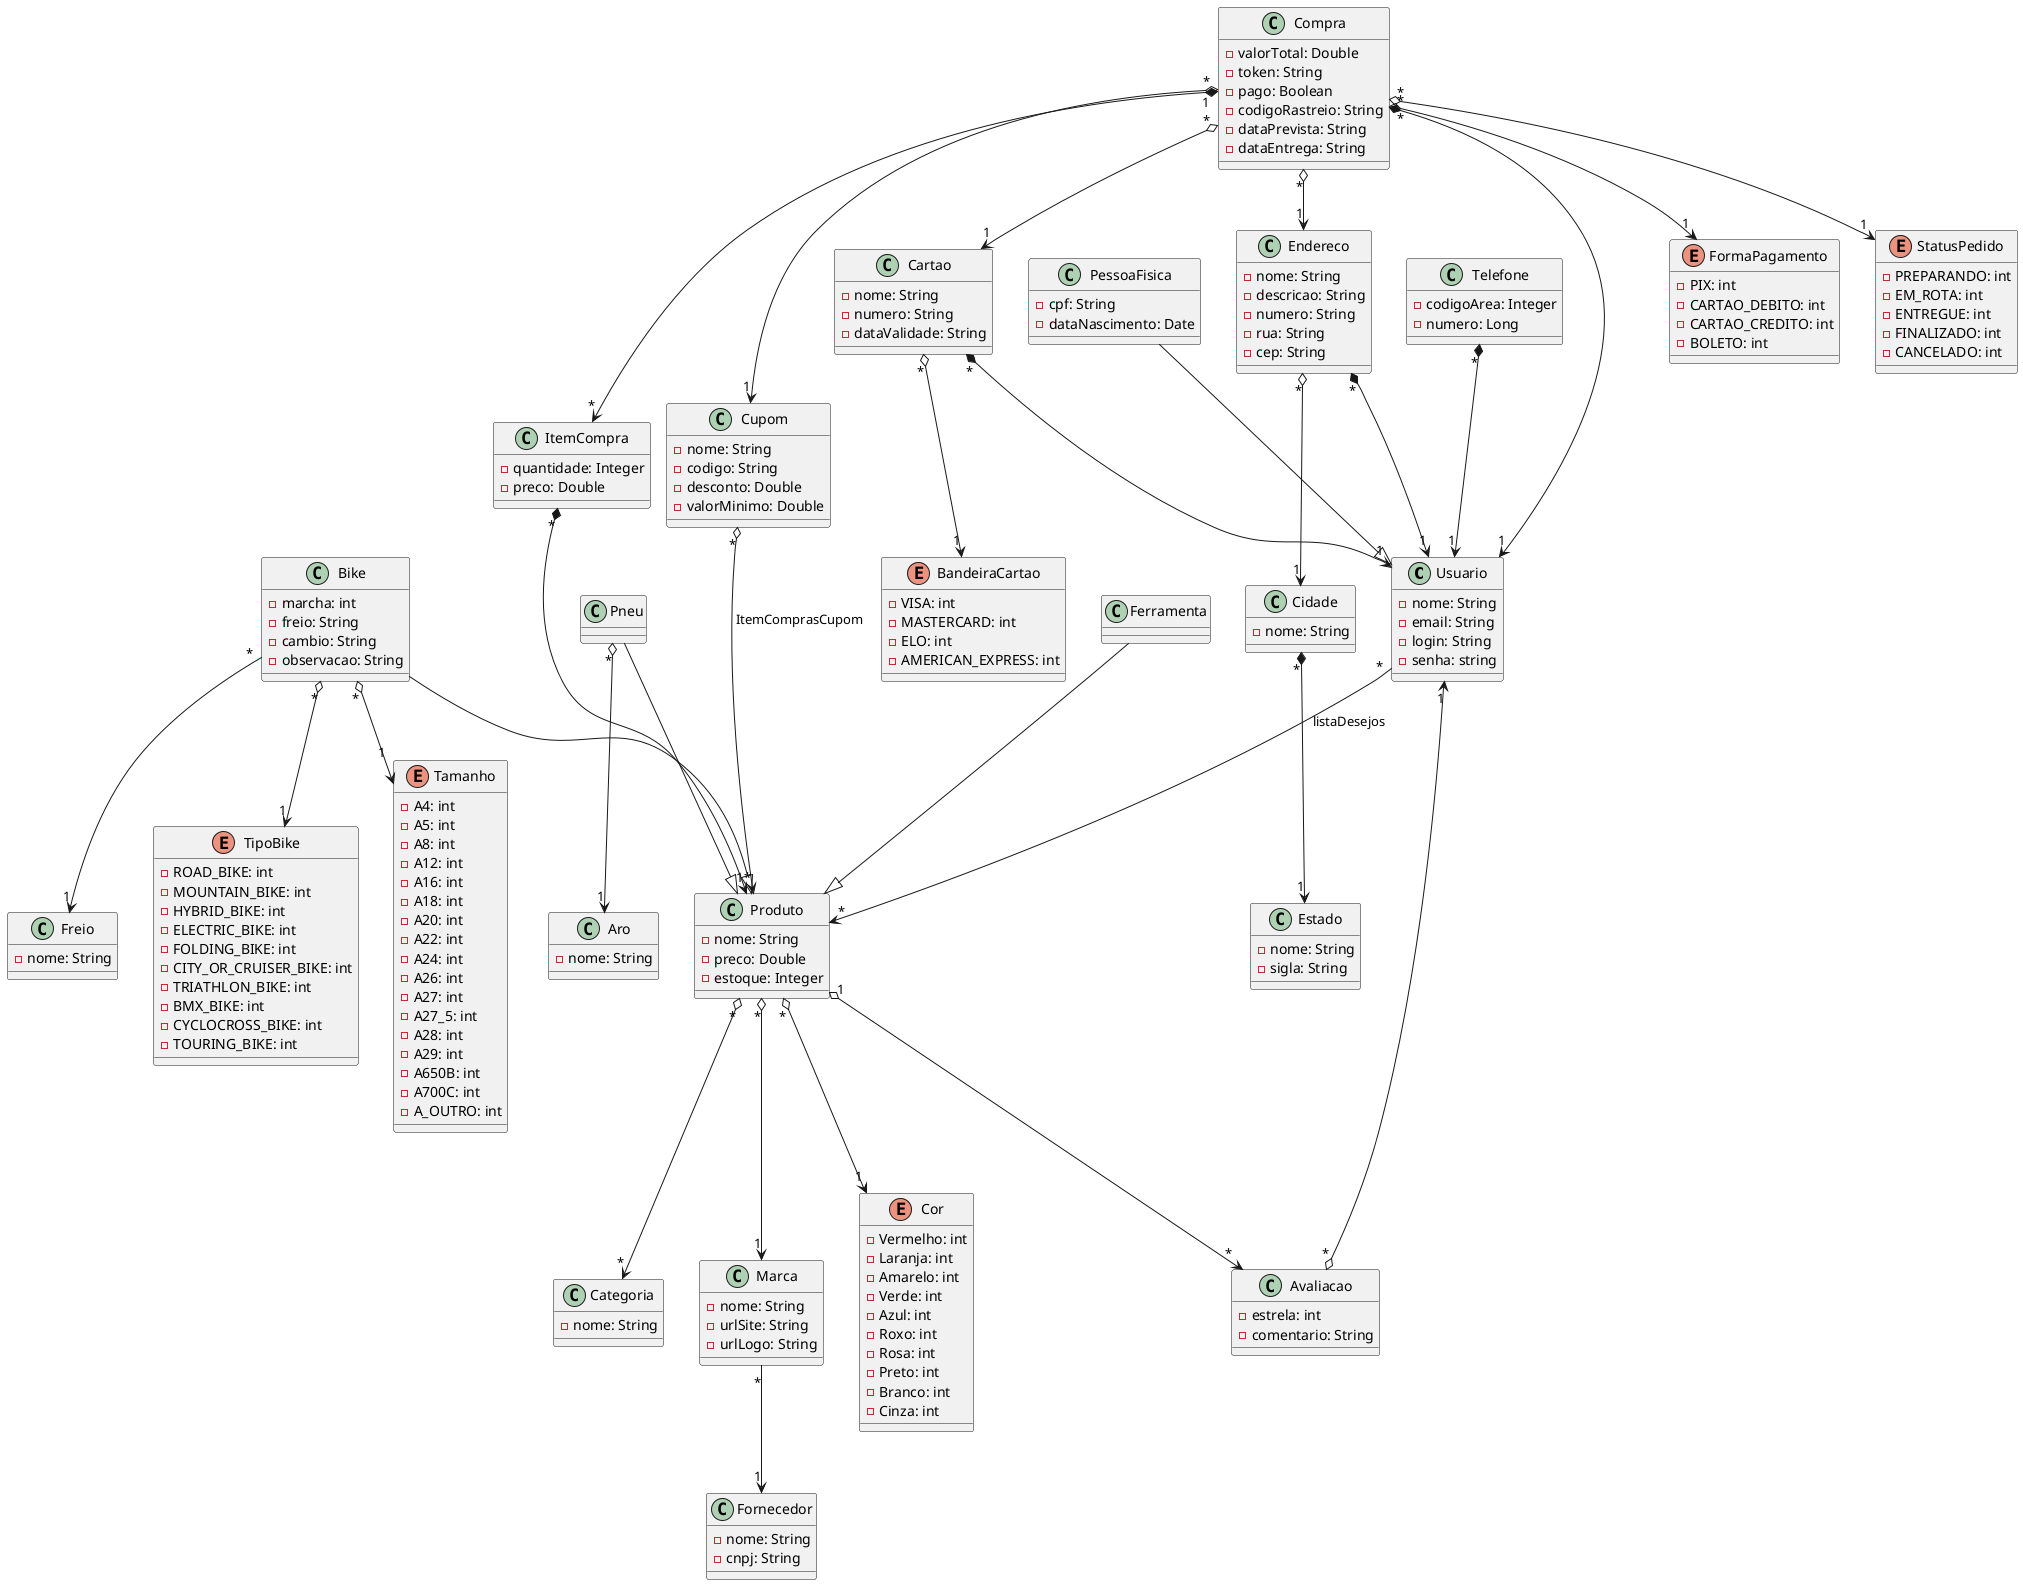 @startuml

class Usuario {
    -nome: String
    -email: String
    -login: String
    -senha: string
}

class Cartao{
    -nome: String
    -numero: String
    -dataValidade: String
}

enum BandeiraCartao{
    -VISA: int
    -MASTERCARD: int
    -ELO: int
    -AMERICAN_EXPRESS: int

}

class Endereco{
    -nome: String
    -descricao: String
    -numero: String
    -rua: String
    -cep: String
}

class Cidade{
    -nome: String

}

class Estado{
    -nome: String
    -sigla: String
}

class PessoaFisica {
    -cpf: String
    -dataNascimento: Date
}

class Telefone{
    -codigoArea: Integer
    -numero: Long
}

class Produto {
    -nome: String
    -preco: Double
    -estoque: Integer

}

class Bike {
    -marcha: int
    -freio: String
    -cambio: String
    -observacao: String
}

class Marca {
    -nome: String
    -urlSite: String
    -urlLogo: String
}

class Fornecedor {
    -nome: String
    -cnpj: String
}

class Freio {
    -nome: String
}

class Pneu {

}

class Aro {
    -nome: String
}

enum TipoBike{
    - ROAD_BIKE: int
    - MOUNTAIN_BIKE: int
    - HYBRID_BIKE: int
    - ELECTRIC_BIKE: int
    - FOLDING_BIKE: int
    - CITY_OR_CRUISER_BIKE: int
    - TRIATHLON_BIKE: int
    - BMX_BIKE: int
    - CYCLOCROSS_BIKE: int
    - TOURING_BIKE: int
}

enum Tamanho{
    -A4: int
    -A5: int
    -A8: int
    -A12: int
    -A16: int
    -A18: int
    -A20: int
    -A22: int
    -A24: int
    -A26: int
    -A27: int
    -A27_5: int
    -A28: int
    -A29: int
    -A650B: int
    -A700C: int
    -A_OUTRO: int

}

class Compra{
    -valorTotal: Double
    -token: String
    -pago: Boolean
    -codigoRastreio: String
    -dataPrevista: String
    -dataEntrega: String
}


enum FormaPagamento{
    -PIX: int
    -CARTAO_DEBITO: int
    -CARTAO_CREDITO: int
    -BOLETO: int
}

enum StatusPedido{
    -PREPARANDO: int
    -EM_ROTA: int
    -ENTREGUE: int
    -FINALIZADO: int
    -CANCELADO: int
}

class Avaliacao{
    -estrela: int
    -comentario: String
}


class Cupom{
    -nome: String
    -codigo: String
    -desconto: Double
    -valorMinimo: Double
}

enum Cor{
    -Vermelho: int
    -Laranja: int
    -Amarelo: int
    -Verde: int
    -Azul: int
    -Roxo: int
    -Rosa: int
    -Preto: int
    -Branco: int
    -Cinza: int
}

class Categoria{
    -nome: String
}

class ItemCompra{
    -quantidade: Integer
    -preco: Double

}

class Ferramenta{

}


Cidade "*" *--> "1" Estado
Endereco "*" o--> "1" Cidade

Compra "*" o--> "1" Cupom
Compra "1" *--> "*" ItemCompra
Compra "*" *--> "1" Usuario

Cupom "*" o--> "*" Produto: ItemComprasCupom

Compra "*" o--> "1" Endereco

Compra "*" o--> "1" StatusPedido

Produto "1" o--> "*" Avaliacao

Avaliacao "*" o--> "1" Usuario

Compra "*" o--> "1" FormaPagamento
Compra "*" o--> "1" Cartao

Cartao "*" o--> "1" BandeiraCartao
Cartao "*" *--> "1" Usuario
Endereco "*" *--> "1" Usuario
Telefone "*" *--> "1" Usuario

ItemCompra "*" *--> "1" Produto

Produto "*" o--> "1" Cor

Ferramenta --|> Produto

Bike --|> Produto
Bike "*" o--> "1" Tamanho
Bike "*" o--> "1" TipoBike
Bike "*" --> "1" Freio

Produto "*" o--> "1" Marca
Marca "*" --> "1" Fornecedor

Pneu --|> Produto

Pneu "*" o--> "1" Aro

Usuario "*" --> "*" Produto: listaDesejos
PessoaFisica --|> Usuario

Produto "*" o--> "*" Categoria


@enduml